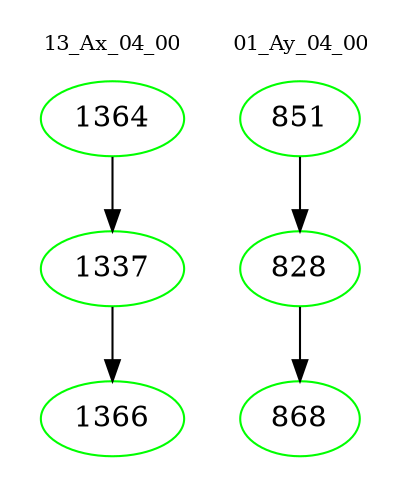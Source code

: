 digraph{
subgraph cluster_0 {
color = white
label = "13_Ax_04_00";
fontsize=10;
T0_1364 [label="1364", color="green"]
T0_1364 -> T0_1337 [color="black"]
T0_1337 [label="1337", color="green"]
T0_1337 -> T0_1366 [color="black"]
T0_1366 [label="1366", color="green"]
}
subgraph cluster_1 {
color = white
label = "01_Ay_04_00";
fontsize=10;
T1_851 [label="851", color="green"]
T1_851 -> T1_828 [color="black"]
T1_828 [label="828", color="green"]
T1_828 -> T1_868 [color="black"]
T1_868 [label="868", color="green"]
}
}
